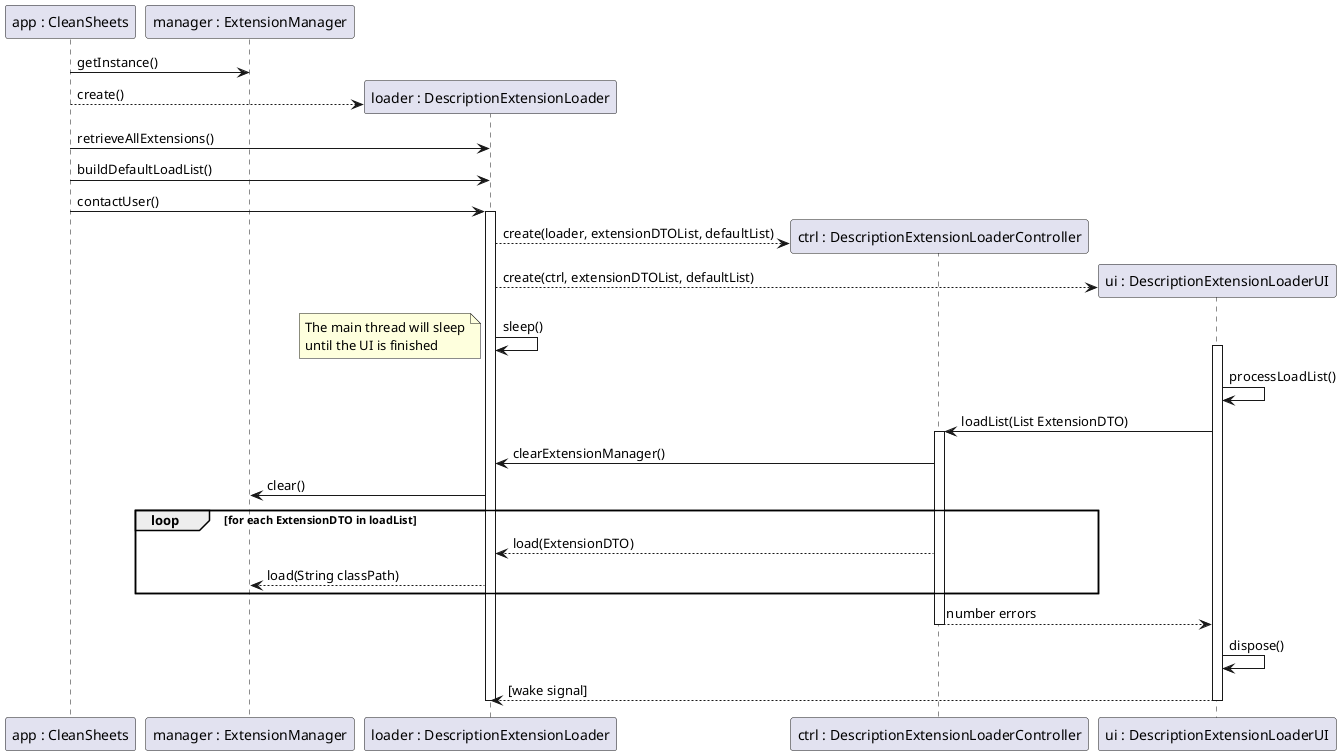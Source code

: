 @startuml core01_2_04.png


'DescriptionExtensionLoader
'DescriptionExtensionLoaderUI
'DescriptionExtensionLoaderController
'Metadata
'Name
'Version
'Description
'MetadataFactory
'ExtensionDTO
'CleanSheets
'ExtensionManager
'Metadatable

participant "app : CleanSheets" as app
participant "manager : ExtensionManager" as manager
participant "loader : DescriptionExtensionLoader" as loader
participant "ctrl : DescriptionExtensionLoaderController" as ctrl
'participant "thread : Thread" as thread
participant "ui : DescriptionExtensionLoaderUI" as ui


'participant "metadata : Metadata" as metadata
'participant "dto : ExtensionDTO" as dto
'participant "name : Name" as name
'participant "version : Version" as version
'participant "desc : Description" as desc
'participant "factory : MetadataFactory" as factory
'participant " : Metadatable" as interface


app -> manager : getInstance()
create loader
app --> loader : create()

app -> loader : retrieveAllExtensions()
app -> loader : buildDefaultLoadList()
app -> loader : contactUser()
activate loader

create ctrl
loader --> ctrl : create(loader, extensionDTOList, defaultList)
create ui
loader --> ui :  create(ctrl, extensionDTOList, defaultList)

loader -> loader : sleep()
note left
 The main thread will sleep
 until the UI is finished
end note

'ui -> ctrl : getDefaultLoadList()
'ctrl -> loader : getDefaultLoadList()

activate ui
ui -> ui : processLoadList()
ui -> ctrl : loadList(List ExtensionDTO)

activate ctrl
    ctrl -> loader : clearExtensionManager()
    loader -> manager : clear()
loop for each ExtensionDTO in loadList
    ctrl --> loader : load(ExtensionDTO)
    loader --> manager : load(String classPath)
end
    ctrl --> ui : number errors
deactivate ctrl

ui -> ui : dispose()
ui --> loader : [wake signal]
deactivate ui

deactivate loader
@enduml